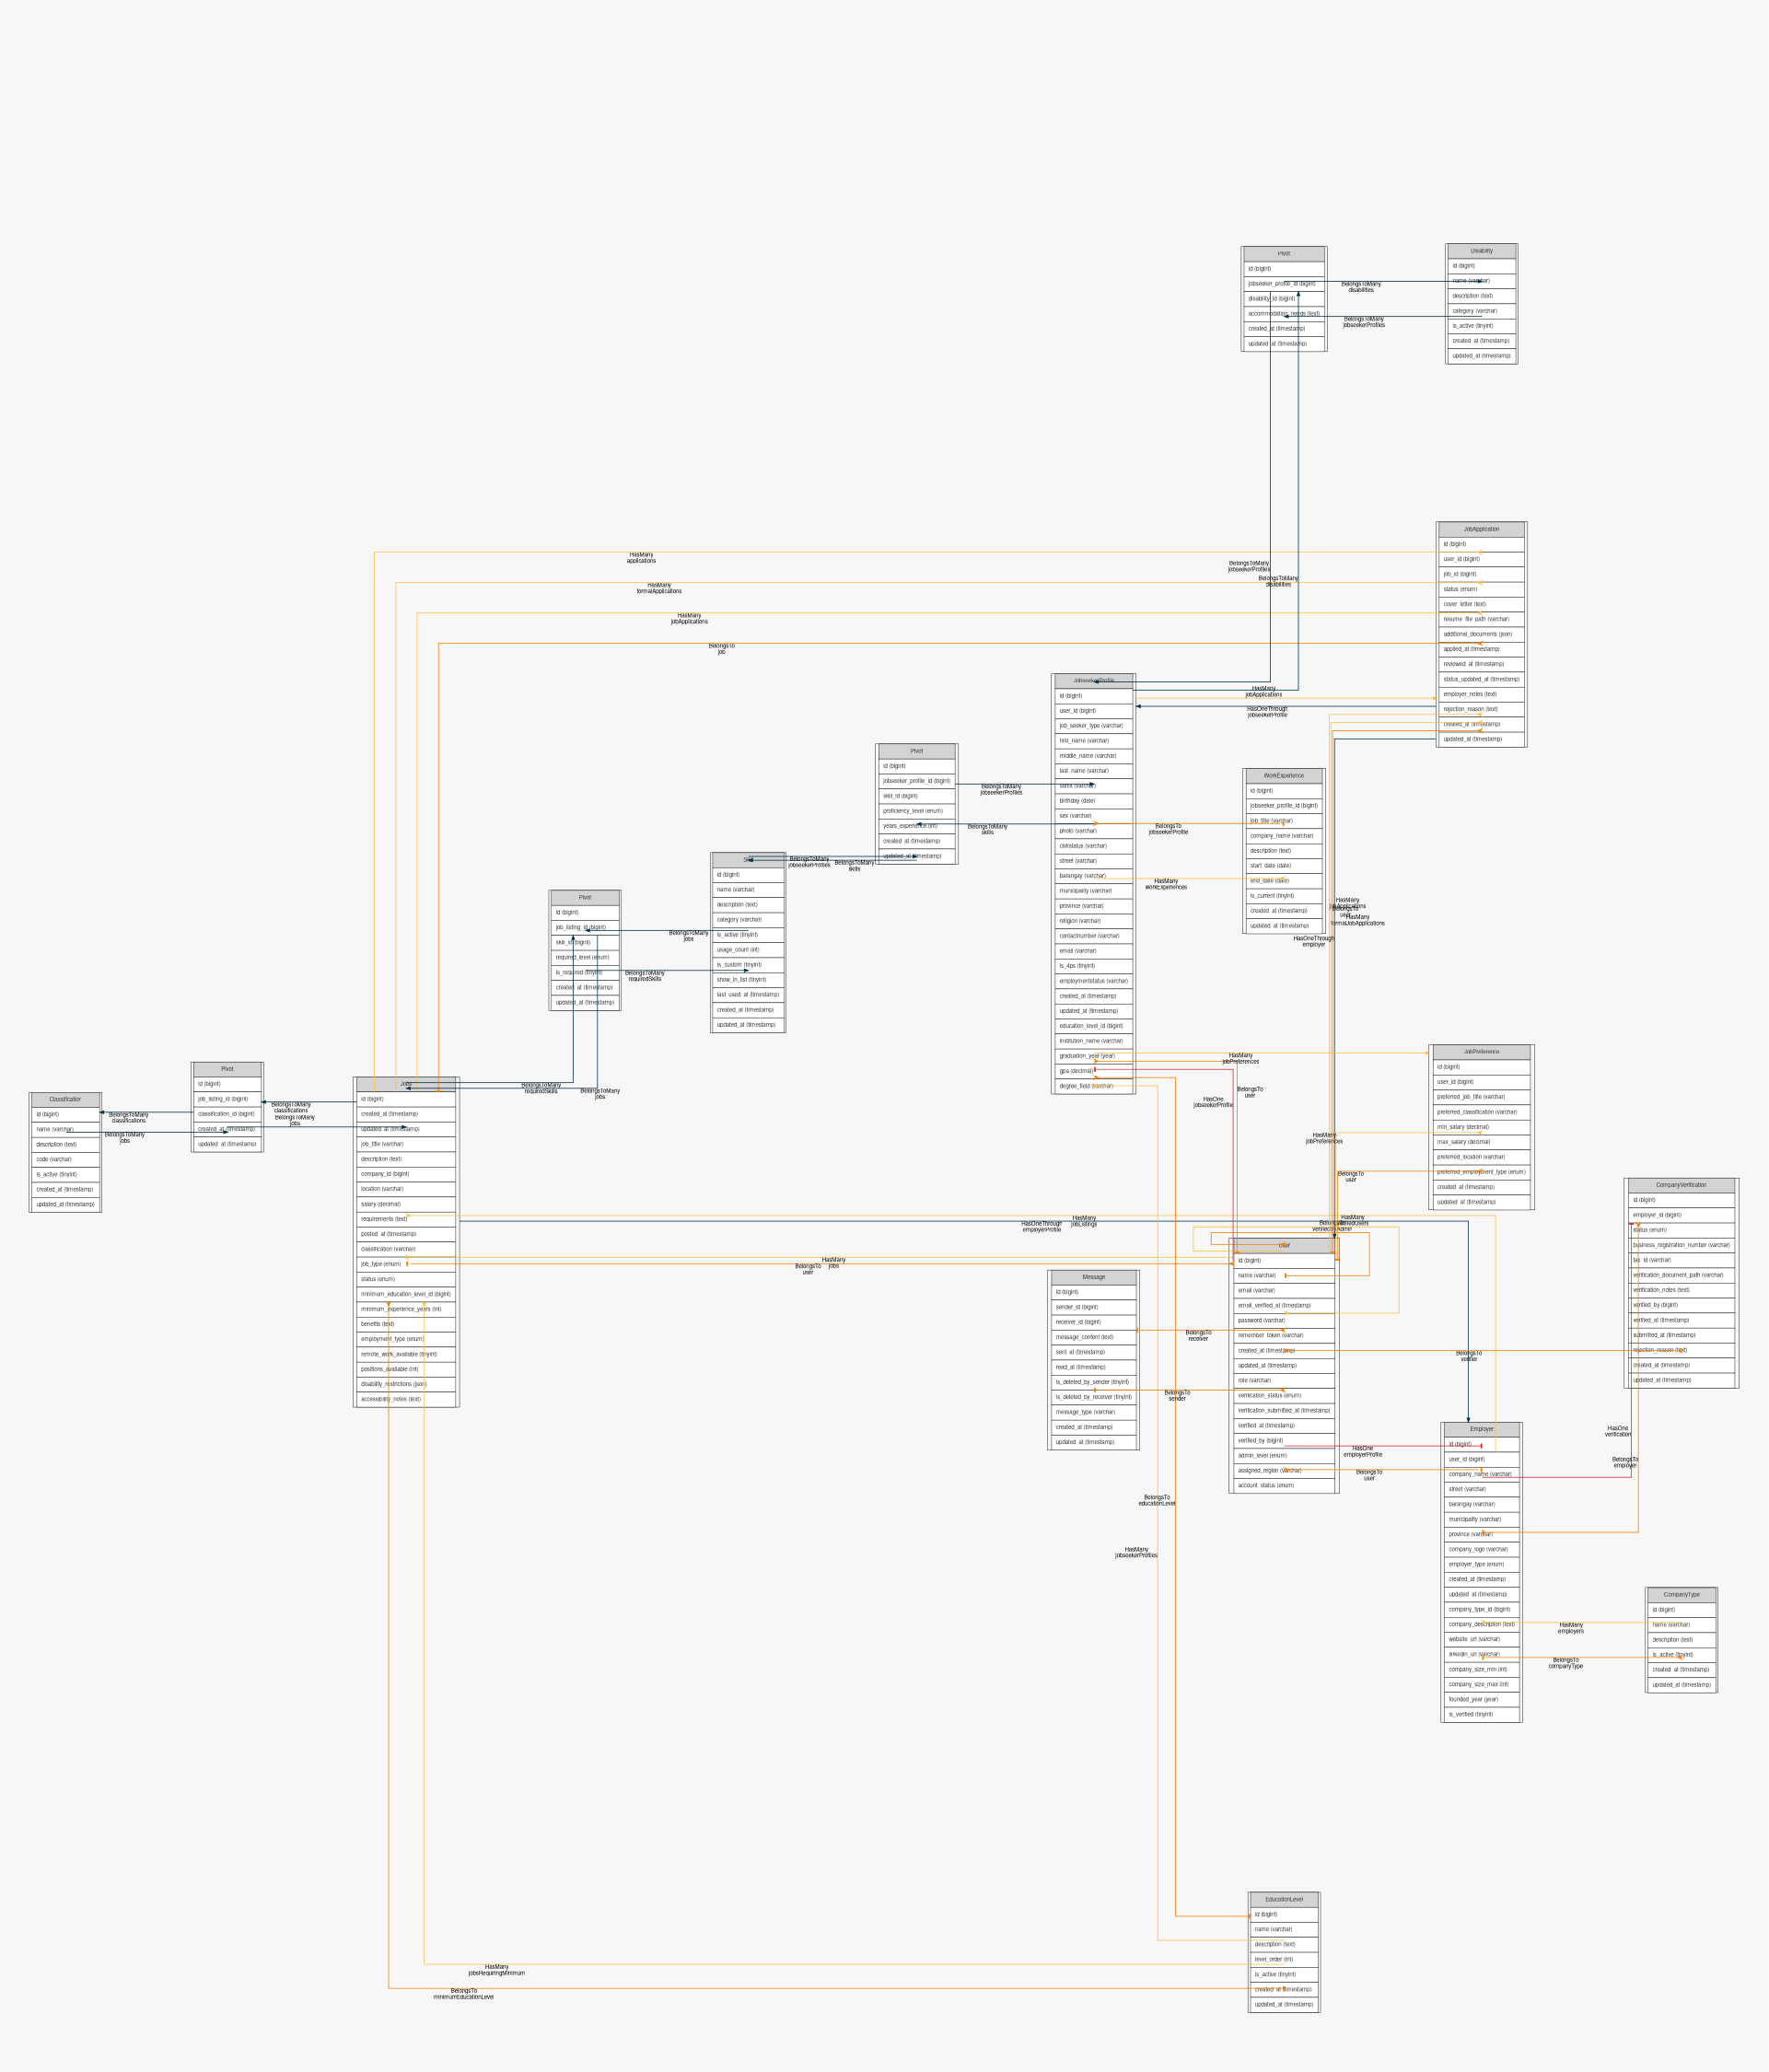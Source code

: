 digraph G {
	graph [bb="0,0,4216,4983",
		bgcolor="#F7F7F7",
		concentrate="",
		dpi=150,
		esep=1,
		fontname="Helvetica Neue",
		fontsize=12,
		labelloc=t,
		nodesep=2,
		overlap="",
		pad=1,
		rankdir=LR,
		ranksep=3,
		size="20,15!",
		splines=ortho,
		style=filled
	];
	node [label="\N"];
	appmodelsclassification	[fontname="Helvetica Neue",
		height=4.1111,
		label=<<table width="100%" height="100%" border="0" margin="0" cellborder="1" cellspacing="0" cellpadding="10">
<tr width="100%"><td width="100%" bgcolor="#d3d3d3"><font color="#333333">Classification</font></td></tr>
<tr width="100%"><td port="id" align="left" width="100%"  bgcolor="#ffffff"><font color="#333333" >id (bigint)</font></td></tr>
<tr width="100%"><td port="name" align="left" width="100%"  bgcolor="#ffffff"><font color="#333333" >name (varchar)</font></td></tr>
<tr width="100%"><td port="description" align="left" width="100%"  bgcolor="#ffffff"><font color="#333333" >description (text)</font></td></tr>
<tr width="100%"><td port="code" align="left" width="100%"  bgcolor="#ffffff"><font color="#333333" >code (varchar)</font></td></tr>
<tr width="100%"><td port="is_active" align="left" width="100%"  bgcolor="#ffffff"><font color="#333333" >is_active (tinyint)</font></td></tr>
<tr width="100%"><td port="created_at" align="left" width="100%"  bgcolor="#ffffff"><font color="#333333" >created_at (timestamp)</font></td></tr>
<tr width="100%"><td port="updated_at" align="left" width="100%"  bgcolor="#ffffff"><font color="#333333" >updated_at (timestamp)</font></td></tr>
</table>>,
		margin=0,
		pos="89.5,2188",
		shape=rectangle,
		width=2.4861];
	job_classifications	[fontname="Helvetica Neue",
		height=3.0833,
		label=<<table width="100%" height="100%" border="0" margin="0" cellborder="1" cellspacing="0" cellpadding="10">
<tr width="100%"><td width="100%" bgcolor="#d3d3d3"><font color="#333333">Pivot</font></td></tr>
<tr width="100%"><td port="id" align="left" width="100%"  bgcolor="#ffffff"><font color="#333333" >id (bigint)</font></td></tr>
<tr width="100%"><td port="job_listing_id" align="left" width="100%"  bgcolor="#ffffff"><font color="#333333" >job_listing_id (bigint)</font></td></tr>
<tr width="100%"><td port="classification_id" align="left" width="100%"  bgcolor="#ffffff"><font color="#333333" >classification_id (bigint)</font></td></tr>
<tr width="100%"><td port="created_at" align="left" width="100%"  bgcolor="#ffffff"><font color="#333333" >created_at (timestamp)</font></td></tr>
<tr width="100%"><td port="updated_at" align="left" width="100%"  bgcolor="#ffffff"><font color="#333333" >updated_at (timestamp)</font></td></tr>
</table>>,
		margin=0,
		pos="488.5,2300",
		shape=rectangle,
		width=2.4861];
	appmodelsclassification:id -> job_classifications:classification_id	[color="#003049",
		fontname="Helvetica Neue",
		label=" ",
		lp="289,2370.5",
		penwidth=1.8,
		pos="e,489.43,2238 90.573,2238 90.573,2238 479.43,2238 479.43,2238",
		xlabel="BelongsToMany
jobs",
		xlp="232,2223"];
	job_classifications:classification_id -> appmodelsclassification:id	[color="#003049",
		fontname="Helvetica Neue",
		label=" ",
		lp="289,2206.5",
		penwidth=1.8,
		pos="e,179.53,2287 399.46,2287 399.46,2287 189.53,2287 189.53,2287",
		xlabel="BelongsToMany
classifications",
		xlp="241.49,2272"];
	appmodelsjobs	[fontname="Helvetica Neue",
		height=11.306,
		label=<<table width="100%" height="100%" border="0" margin="0" cellborder="1" cellspacing="0" cellpadding="10">
<tr width="100%"><td width="100%" bgcolor="#d3d3d3"><font color="#333333">Jobs</font></td></tr>
<tr width="100%"><td port="id" align="left" width="100%"  bgcolor="#ffffff"><font color="#333333" >id (bigint)</font></td></tr>
<tr width="100%"><td port="created_at" align="left" width="100%"  bgcolor="#ffffff"><font color="#333333" >created_at (timestamp)</font></td></tr>
<tr width="100%"><td port="updated_at" align="left" width="100%"  bgcolor="#ffffff"><font color="#333333" >updated_at (timestamp)</font></td></tr>
<tr width="100%"><td port="job_title" align="left" width="100%"  bgcolor="#ffffff"><font color="#333333" >job_title (varchar)</font></td></tr>
<tr width="100%"><td port="description" align="left" width="100%"  bgcolor="#ffffff"><font color="#333333" >description (text)</font></td></tr>
<tr width="100%"><td port="company_id" align="left" width="100%"  bgcolor="#ffffff"><font color="#333333" >company_id (bigint)</font></td></tr>
<tr width="100%"><td port="location" align="left" width="100%"  bgcolor="#ffffff"><font color="#333333" >location (varchar)</font></td></tr>
<tr width="100%"><td port="salary" align="left" width="100%"  bgcolor="#ffffff"><font color="#333333" >salary (decimal)</font></td></tr>
<tr width="100%"><td port="requirements" align="left" width="100%"  bgcolor="#ffffff"><font color="#333333" >requirements (text)</font></td></tr>
<tr width="100%"><td port="posted_at" align="left" width="100%"  bgcolor="#ffffff"><font color="#333333" >posted_at (timestamp)</font></td></tr>
<tr width="100%"><td port="classification" align="left" width="100%"  bgcolor="#ffffff"><font color="#333333" >classification (varchar)</font></td></tr>
<tr width="100%"><td port="job_type" align="left" width="100%"  bgcolor="#ffffff"><font color="#333333" >job_type (enum)</font></td></tr>
<tr width="100%"><td port="status" align="left" width="100%"  bgcolor="#ffffff"><font color="#333333" >status (enum)</font></td></tr>
<tr width="100%"><td port="minimum_education_level_id" align="left" width="100%"  bgcolor="#ffffff"><font color="#333333" >minimum_education_level_id (bigint)</font></td></tr>
<tr width="100%"><td port="minimum_experience_years" align="left" width="100%"  bgcolor="#ffffff"><font color="#333333" >minimum_experience_years (int)</font></td></tr>
<tr width="100%"><td port="benefits" align="left" width="100%"  bgcolor="#ffffff"><font color="#333333" >benefits (text)</font></td></tr>
<tr width="100%"><td port="employment_type" align="left" width="100%"  bgcolor="#ffffff"><font color="#333333" >employment_type (enum)</font></td></tr>
<tr width="100%"><td port="remote_work_available" align="left" width="100%"  bgcolor="#ffffff"><font color="#333333" >remote_work_available (tinyint)</font></td></tr>
<tr width="100%"><td port="positions_available" align="left" width="100%"  bgcolor="#ffffff"><font color="#333333" >positions_available (int)</font></td></tr>
<tr width="100%"><td port="disability_restrictions" align="left" width="100%"  bgcolor="#ffffff"><font color="#333333" >disability_restrictions (json)</font></td></tr>
<tr width="100%"><td port="accessibility_notes" align="left" width="100%"  bgcolor="#ffffff"><font color="#333333" >accessibility_notes (text)</font></td></tr>
</table>>,
		margin=0,
		pos="929.5,1967",
		shape=rectangle,
		width=3.6528];
	job_classifications:job_listing_id -> appmodelsjobs:id	[color="#003049",
		fontname="Helvetica Neue",
		label=" ",
		lp="688,2408.5",
		penwidth=1.8,
		pos="e,930.42,2250.7 489.58,2250.7 489.58,2250.7 920.42,2250.7 920.42,2250.7",
		xlabel="BelongsToMany
jobs",
		xlp="652,2265.7"];
	appmodelsjobs:id -> job_classifications:job_listing_id	[color="#003049",
		fontname="Helvetica Neue",
		label=" ",
		lp="688,2244.5",
		penwidth=1.8,
		pos="e,578.56,2312.3 798.48,2312.3 798.48,2312.3 588.56,2312.3 588.56,2312.3",
		xlabel="BelongsToMany
classifications",
		xlp="640.52,2297.3"];
	appmodelsemployer	[fontname="Helvetica Neue",
		height=10.278,
		label=<<table width="100%" height="100%" border="0" margin="0" cellborder="1" cellspacing="0" cellpadding="10">
<tr width="100%"><td width="100%" bgcolor="#d3d3d3"><font color="#333333">Employer</font></td></tr>
<tr width="100%"><td port="id" align="left" width="100%"  bgcolor="#ffffff"><font color="#333333" >id (bigint)</font></td></tr>
<tr width="100%"><td port="user_id" align="left" width="100%"  bgcolor="#ffffff"><font color="#333333" >user_id (bigint)</font></td></tr>
<tr width="100%"><td port="company_name" align="left" width="100%"  bgcolor="#ffffff"><font color="#333333" >company_name (varchar)</font></td></tr>
<tr width="100%"><td port="street" align="left" width="100%"  bgcolor="#ffffff"><font color="#333333" >street (varchar)</font></td></tr>
<tr width="100%"><td port="barangay" align="left" width="100%"  bgcolor="#ffffff"><font color="#333333" >barangay (varchar)</font></td></tr>
<tr width="100%"><td port="municipality" align="left" width="100%"  bgcolor="#ffffff"><font color="#333333" >municipality (varchar)</font></td></tr>
<tr width="100%"><td port="province" align="left" width="100%"  bgcolor="#ffffff"><font color="#333333" >province (varchar)</font></td></tr>
<tr width="100%"><td port="company_logo" align="left" width="100%"  bgcolor="#ffffff"><font color="#333333" >company_logo (varchar)</font></td></tr>
<tr width="100%"><td port="employer_type" align="left" width="100%"  bgcolor="#ffffff"><font color="#333333" >employer_type (enum)</font></td></tr>
<tr width="100%"><td port="created_at" align="left" width="100%"  bgcolor="#ffffff"><font color="#333333" >created_at (timestamp)</font></td></tr>
<tr width="100%"><td port="updated_at" align="left" width="100%"  bgcolor="#ffffff"><font color="#333333" >updated_at (timestamp)</font></td></tr>
<tr width="100%"><td port="company_type_id" align="left" width="100%"  bgcolor="#ffffff"><font color="#333333" >company_type_id (bigint)</font></td></tr>
<tr width="100%"><td port="company_description" align="left" width="100%"  bgcolor="#ffffff"><font color="#333333" >company_description (text)</font></td></tr>
<tr width="100%"><td port="website_url" align="left" width="100%"  bgcolor="#ffffff"><font color="#333333" >website_url (varchar)</font></td></tr>
<tr width="100%"><td port="linkedin_url" align="left" width="100%"  bgcolor="#ffffff"><font color="#333333" >linkedin_url (varchar)</font></td></tr>
<tr width="100%"><td port="company_size_min" align="left" width="100%"  bgcolor="#ffffff"><font color="#333333" >company_size_min (int)</font></td></tr>
<tr width="100%"><td port="company_size_max" align="left" width="100%"  bgcolor="#ffffff"><font color="#333333" >company_size_max (int)</font></td></tr>
<tr width="100%"><td port="founded_year" align="left" width="100%"  bgcolor="#ffffff"><font color="#333333" >founded_year (year)</font></td></tr>
<tr width="100%"><td port="is_verified" align="left" width="100%"  bgcolor="#ffffff"><font color="#333333" >is_verified (tinyint)</font></td></tr>
</table>>,
		margin=0,
		pos="3581,966",
		shape=rectangle,
		width=2.7917];
	appmodelsjobs -> appmodelsemployer	[color="#003049",
		fontname="Helvetica Neue",
		label=" ",
		lp="2188.5,658.5",
		penwidth=1.8,
		pos="e,3480.1,785.33 956,1559.9 956,1218.2 956,785.33 956,785.33 956,785.33 3470.1,785.33 3470.1,785.33",
		xlabel="HasOneThrough
employerProfile",
		xlp="1770.8,770.33"];
	appmodelsuser	[fontname="Helvetica Neue",
		height=8.7361,
		label=<<table width="100%" height="100%" border="0" margin="0" cellborder="1" cellspacing="0" cellpadding="10">
<tr width="100%"><td width="100%" bgcolor="#d3d3d3"><font color="#333333">User</font></td></tr>
<tr width="100%"><td port="id" align="left" width="100%"  bgcolor="#ffffff"><font color="#333333" >id (bigint)</font></td></tr>
<tr width="100%"><td port="name" align="left" width="100%"  bgcolor="#ffffff"><font color="#333333" >name (varchar)</font></td></tr>
<tr width="100%"><td port="email" align="left" width="100%"  bgcolor="#ffffff"><font color="#333333" >email (varchar)</font></td></tr>
<tr width="100%"><td port="email_verified_at" align="left" width="100%"  bgcolor="#ffffff"><font color="#333333" >email_verified_at (timestamp)</font></td></tr>
<tr width="100%"><td port="password" align="left" width="100%"  bgcolor="#ffffff"><font color="#333333" >password (varchar)</font></td></tr>
<tr width="100%"><td port="remember_token" align="left" width="100%"  bgcolor="#ffffff"><font color="#333333" >remember_token (varchar)</font></td></tr>
<tr width="100%"><td port="created_at" align="left" width="100%"  bgcolor="#ffffff"><font color="#333333" >created_at (timestamp)</font></td></tr>
<tr width="100%"><td port="updated_at" align="left" width="100%"  bgcolor="#ffffff"><font color="#333333" >updated_at (timestamp)</font></td></tr>
<tr width="100%"><td port="role" align="left" width="100%"  bgcolor="#ffffff"><font color="#333333" >role (varchar)</font></td></tr>
<tr width="100%"><td port="verification_status" align="left" width="100%"  bgcolor="#ffffff"><font color="#333333" >verification_status (enum)</font></td></tr>
<tr width="100%"><td port="verification_submitted_at" align="left" width="100%"  bgcolor="#ffffff"><font color="#333333" >verification_submitted_at (timestamp)</font></td></tr>
<tr width="100%"><td port="verified_at" align="left" width="100%"  bgcolor="#ffffff"><font color="#333333" >verified_at (timestamp)</font></td></tr>
<tr width="100%"><td port="verified_by" align="left" width="100%"  bgcolor="#ffffff"><font color="#333333" >verified_by (bigint)</font></td></tr>
<tr width="100%"><td port="admin_level" align="left" width="100%"  bgcolor="#ffffff"><font color="#333333" >admin_level (enum)</font></td></tr>
<tr width="100%"><td port="assigned_region" align="left" width="100%"  bgcolor="#ffffff"><font color="#333333" >assigned_region (varchar)</font></td></tr>
<tr width="100%"><td port="account_status" align="left" width="100%"  bgcolor="#ffffff"><font color="#333333" >account_status (enum)</font></td></tr>
</table>>,
		margin=0,
		pos="3094,1688",
		shape=rectangle,
		width=3.7778];
	appmodelsjobs:company_id -> appmodelsuser:id	[arrowhead=tee,
		arrowtail=crow,
		color="#F77F00",
		dir=both,
		fontname="Helvetica Neue",
		label=" ",
		lp="1976,2122.5",
		penwidth=1.8,
		pos="s,3093.9,1686.9 e,930.6,1686.9 940.6,1686.9 940.6,1686.9 3088.9,1686.9 3088.9,1686.9",
		xlabel="BelongsTo
user",
		xlp="1980.3,1671.9"];
	appmodelseducationlevel	[fontname="Helvetica Neue",
		height=4.1111,
		label=<<table width="100%" height="100%" border="0" margin="0" cellborder="1" cellspacing="0" cellpadding="10">
<tr width="100%"><td width="100%" bgcolor="#d3d3d3"><font color="#333333">EducationLevel</font></td></tr>
<tr width="100%"><td port="id" align="left" width="100%"  bgcolor="#ffffff"><font color="#333333" >id (bigint)</font></td></tr>
<tr width="100%"><td port="name" align="left" width="100%"  bgcolor="#ffffff"><font color="#333333" >name (varchar)</font></td></tr>
<tr width="100%"><td port="description" align="left" width="100%"  bgcolor="#ffffff"><font color="#333333" >description (text)</font></td></tr>
<tr width="100%"><td port="level_order" align="left" width="100%"  bgcolor="#ffffff"><font color="#333333" >level_order (int)</font></td></tr>
<tr width="100%"><td port="is_active" align="left" width="100%"  bgcolor="#ffffff"><font color="#333333" >is_active (tinyint)</font></td></tr>
<tr width="100%"><td port="created_at" align="left" width="100%"  bgcolor="#ffffff"><font color="#333333" >created_at (timestamp)</font></td></tr>
<tr width="100%"><td port="updated_at" align="left" width="100%"  bgcolor="#ffffff"><font color="#333333" >updated_at (timestamp)</font></td></tr>
</table>>,
		margin=0,
		pos="3094,242",
		shape=rectangle,
		width=2.4861];
	appmodelsjobs:minimum_education_level_id -> appmodelseducationlevel:id	[arrowhead=tee,
		arrowtail=crow,
		color="#F77F00",
		dir=both,
		fontname="Helvetica Neue",
		label=" ",
		lp="1976,7.5",
		penwidth=1.8,
		pos="s,851,1818.9 e,3094.9,153.2 851,1808.9 851,1808.9 851,153.2 851,153.2 851,153.2 3089.9,153.2 3089.9,153.2",
		xlabel="BelongsTo
minimumEducationLevel",
		xlp="1061.1,138.2"];
	appmodelsjobapplication	[fontname="Helvetica Neue",
		height=7.7083,
		label=<<table width="100%" height="100%" border="0" margin="0" cellborder="1" cellspacing="0" cellpadding="10">
<tr width="100%"><td width="100%" bgcolor="#d3d3d3"><font color="#333333">JobApplication</font></td></tr>
<tr width="100%"><td port="id" align="left" width="100%"  bgcolor="#ffffff"><font color="#333333" >id (bigint)</font></td></tr>
<tr width="100%"><td port="user_id" align="left" width="100%"  bgcolor="#ffffff"><font color="#333333" >user_id (bigint)</font></td></tr>
<tr width="100%"><td port="job_id" align="left" width="100%"  bgcolor="#ffffff"><font color="#333333" >job_id (bigint)</font></td></tr>
<tr width="100%"><td port="status" align="left" width="100%"  bgcolor="#ffffff"><font color="#333333" >status (enum)</font></td></tr>
<tr width="100%"><td port="cover_letter" align="left" width="100%"  bgcolor="#ffffff"><font color="#333333" >cover_letter (text)</font></td></tr>
<tr width="100%"><td port="resume_file_path" align="left" width="100%"  bgcolor="#ffffff"><font color="#333333" >resume_file_path (varchar)</font></td></tr>
<tr width="100%"><td port="additional_documents" align="left" width="100%"  bgcolor="#ffffff"><font color="#333333" >additional_documents (json)</font></td></tr>
<tr width="100%"><td port="applied_at" align="left" width="100%"  bgcolor="#ffffff"><font color="#333333" >applied_at (timestamp)</font></td></tr>
<tr width="100%"><td port="reviewed_at" align="left" width="100%"  bgcolor="#ffffff"><font color="#333333" >reviewed_at (timestamp)</font></td></tr>
<tr width="100%"><td port="status_updated_at" align="left" width="100%"  bgcolor="#ffffff"><font color="#333333" >status_updated_at (timestamp)</font></td></tr>
<tr width="100%"><td port="employer_notes" align="left" width="100%"  bgcolor="#ffffff"><font color="#333333" >employer_notes (text)</font></td></tr>
<tr width="100%"><td port="rejection_reason" align="left" width="100%"  bgcolor="#ffffff"><font color="#333333" >rejection_reason (text)</font></td></tr>
<tr width="100%"><td port="created_at" align="left" width="100%"  bgcolor="#ffffff"><font color="#333333" >created_at (timestamp)</font></td></tr>
<tr width="100%"><td port="updated_at" align="left" width="100%"  bgcolor="#ffffff"><font color="#333333" >updated_at (timestamp)</font></td></tr>
</table>>,
		margin=0,
		pos="3581,3202",
		shape=rectangle,
		width=3.1389];
	appmodelsjobs:id -> appmodelsjobapplication:job_id	[arrowhead=crow,
		arrowtail=none,
		color="#FCBF49",
		dir=both,
		fontname="Helvetica Neue",
		label=" ",
		lp="2188.5,4975.5",
		penwidth=1.8,
		pos="e,3514,3330.8 1061.7,2318.9 1587.5,2318.9 3514,2318.9 3514,2318.9 3514,2318.9 3514,3320.8 3514,3320.8",
		xlabel="HasMany
applications",
		xlp="2828.3,2333.9"];
	appmodelsjobs:id -> appmodelsjobapplication:job_id	[arrowhead=crow,
		arrowtail=none,
		color="#FCBF49",
		dir=both,
		fontname="Helvetica Neue",
		label=" ",
		lp="2188.5,3675.5",
		penwidth=1.8,
		pos="e,3559,3331 1061.7,2305.8 1593.4,2305.8 3559,2305.8 3559,2305.8 3559,2305.8 3559,3321 3559,3321",
		xlabel="HasMany
formalApplications",
		xlp="2880,2290.8"];
	appmodelsjobs:id -> appmodelsjobapplication:job_id	[arrowhead=crow,
		arrowtail=none,
		color="#FCBF49",
		dir=both,
		fontname="Helvetica Neue",
		label=" ",
		lp="2188.5,4672.5",
		penwidth=1.8,
		pos="e,3604,3330.7 930.62,2292.7 951.35,2292.7 3604,2292.7 3604,2292.7 3604,2292.7 3604,3320.7 3604,3320.7",
		xlabel="HasMany
jobApplications",
		xlp="2730.8,2277.7"];
	job_skills	[fontname="Helvetica Neue",
		height=4.1111,
		label=<<table width="100%" height="100%" border="0" margin="0" cellborder="1" cellspacing="0" cellpadding="10">
<tr width="100%"><td width="100%" bgcolor="#d3d3d3"><font color="#333333">Pivot</font></td></tr>
<tr width="100%"><td port="id" align="left" width="100%"  bgcolor="#ffffff"><font color="#333333" >id (bigint)</font></td></tr>
<tr width="100%"><td port="job_listing_id" align="left" width="100%"  bgcolor="#ffffff"><font color="#333333" >job_listing_id (bigint)</font></td></tr>
<tr width="100%"><td port="skill_id" align="left" width="100%"  bgcolor="#ffffff"><font color="#333333" >skill_id (bigint)</font></td></tr>
<tr width="100%"><td port="required_level" align="left" width="100%"  bgcolor="#ffffff"><font color="#333333" >required_level (enum)</font></td></tr>
<tr width="100%"><td port="is_required" align="left" width="100%"  bgcolor="#ffffff"><font color="#333333" >is_required (tinyint)</font></td></tr>
<tr width="100%"><td port="created_at" align="left" width="100%"  bgcolor="#ffffff"><font color="#333333" >created_at (timestamp)</font></td></tr>
<tr width="100%"><td port="updated_at" align="left" width="100%"  bgcolor="#ffffff"><font color="#333333" >updated_at (timestamp)</font></td></tr>
</table>>,
		margin=0,
		pos="1370.5,2686",
		shape=rectangle,
		width=2.4861];
	appmodelsjobs:id -> job_skills:job_listing_id	[color="#003049",
		fontname="Helvetica Neue",
		label=" ",
		lp="1171,2589.5",
		penwidth=1.8,
		pos="e,1341,2722.8 930.57,2360 936.89,2360 1341,2360 1341,2360 1341,2360 1341,2712.8 1341,2712.8",
		xlabel="BelongsToMany
requiredSkills",
		xlp="1259.2,2345"];
	appmodelscompanytype	[fontname="Helvetica Neue",
		height=3.5972,
		label=<<table width="100%" height="100%" border="0" margin="0" cellborder="1" cellspacing="0" cellpadding="10">
<tr width="100%"><td width="100%" bgcolor="#d3d3d3"><font color="#333333">CompanyType</font></td></tr>
<tr width="100%"><td port="id" align="left" width="100%"  bgcolor="#ffffff"><font color="#333333" >id (bigint)</font></td></tr>
<tr width="100%"><td port="name" align="left" width="100%"  bgcolor="#ffffff"><font color="#333333" >name (varchar)</font></td></tr>
<tr width="100%"><td port="description" align="left" width="100%"  bgcolor="#ffffff"><font color="#333333" >description (text)</font></td></tr>
<tr width="100%"><td port="is_active" align="left" width="100%"  bgcolor="#ffffff"><font color="#333333" >is_active (tinyint)</font></td></tr>
<tr width="100%"><td port="created_at" align="left" width="100%"  bgcolor="#ffffff"><font color="#333333" >created_at (timestamp)</font></td></tr>
<tr width="100%"><td port="updated_at" align="left" width="100%"  bgcolor="#ffffff"><font color="#333333" >updated_at (timestamp)</font></td></tr>
</table>>,
		margin=0,
		pos="4074,799",
		shape=rectangle,
		width=2.4861];
	appmodelscompanytype:id -> appmodelsemployer:company_type_id	[arrowhead=crow,
		arrowtail=none,
		color="#FCBF49",
		dir=both,
		fontname="Helvetica Neue",
		label=" ",
		lp="3822,962.5",
		penwidth=1.8,
		pos="e,3582.1,755.83 4074.9,755.83 4074.9,755.83 3592.1,755.83 3592.1,755.83",
		xlabel="HasMany
employers",
		xlp="3798.5,740.83"];
	appmodelsemployer:user_id -> appmodelsjobs:company_id	[arrowhead=crow,
		arrowtail=none,
		color="#FCBF49",
		dir=both,
		fontname="Helvetica Neue",
		label=" ",
		lp="2188.5,961.5",
		penwidth=1.8,
		pos="e,1009,2114.8 3581.9,974.67 3561.9,974.67 1009,974.67 1009,974.67 1009,974.67 1009,2104.8 1009,2104.8",
		xlabel="HasMany
jobListings",
		xlp="1694.4,959.67"];
	appmodelsemployer:company_type_id -> appmodelscompanytype:id	[arrowhead=tee,
		arrowtail=crow,
		color="#F77F00",
		dir=both,
		fontname="Helvetica Neue",
		label=" ",
		lp="3822,798.5",
		penwidth=1.8,
		pos="s,4074.9,842.17 e,3582.1,842.17 3592.1,842.17 3592.1,842.17 4069.9,842.17 4069.9,842.17",
		xlabel="BelongsTo
companyType",
		xlp="3785,827.17"];
	appmodelscompanyverification	[fontname="Helvetica Neue",
		height=7.1944,
		label=<<table width="100%" height="100%" border="0" margin="0" cellborder="1" cellspacing="0" cellpadding="10">
<tr width="100%"><td width="100%" bgcolor="#d3d3d3"><font color="#333333">CompanyVerification</font></td></tr>
<tr width="100%"><td port="id" align="left" width="100%"  bgcolor="#ffffff"><font color="#333333" >id (bigint)</font></td></tr>
<tr width="100%"><td port="employer_id" align="left" width="100%"  bgcolor="#ffffff"><font color="#333333" >employer_id (bigint)</font></td></tr>
<tr width="100%"><td port="status" align="left" width="100%"  bgcolor="#ffffff"><font color="#333333" >status (enum)</font></td></tr>
<tr width="100%"><td port="business_registration_number" align="left" width="100%"  bgcolor="#ffffff"><font color="#333333" >business_registration_number (varchar)</font></td></tr>
<tr width="100%"><td port="tax_id" align="left" width="100%"  bgcolor="#ffffff"><font color="#333333" >tax_id (varchar)</font></td></tr>
<tr width="100%"><td port="verification_document_path" align="left" width="100%"  bgcolor="#ffffff"><font color="#333333" >verification_document_path (varchar)</font></td></tr>
<tr width="100%"><td port="verification_notes" align="left" width="100%"  bgcolor="#ffffff"><font color="#333333" >verification_notes (text)</font></td></tr>
<tr width="100%"><td port="verified_by" align="left" width="100%"  bgcolor="#ffffff"><font color="#333333" >verified_by (bigint)</font></td></tr>
<tr width="100%"><td port="verified_at" align="left" width="100%"  bgcolor="#ffffff"><font color="#333333" >verified_at (timestamp)</font></td></tr>
<tr width="100%"><td port="submitted_at" align="left" width="100%"  bgcolor="#ffffff"><font color="#333333" >submitted_at (timestamp)</font></td></tr>
<tr width="100%"><td port="rejection_reason" align="left" width="100%"  bgcolor="#ffffff"><font color="#333333" >rejection_reason (text)</font></td></tr>
<tr width="100%"><td port="created_at" align="left" width="100%"  bgcolor="#ffffff"><font color="#333333" >created_at (timestamp)</font></td></tr>
<tr width="100%"><td port="updated_at" align="left" width="100%"  bgcolor="#ffffff"><font color="#333333" >updated_at (timestamp)</font></td></tr>
</table>>,
		margin=0,
		pos="4074,1679",
		shape=rectangle,
		width=3.9444];
	appmodelsemployer:id -> appmodelscompanyverification:employer_id	[arrowhead=tee,
		arrowtail=none,
		color="#D62828",
		dir=both,
		fontname="Helvetica Neue",
		label=" ",
		lp="3822,1853.5",
		penwidth=1.8,
		pos="e,3950,1826.7 3582.1,1200.2 3587.7,1200.2 3950,1200.2 3950,1200.2 3950,1200.2 3950,1821.7 3950,1821.7",
		xlabel="HasOne
verification",
		xlp="3913,1312"];
	appmodelsemployer:user_id -> appmodelsuser:id	[arrowhead=tee,
		arrowtail=crow,
		color="#F77F00",
		dir=both,
		fontname="Helvetica Neue",
		label=" ",
		lp="3340,1536.5",
		penwidth=1.8,
		pos="s,3581.9,1221.3 e,3199,1928 3571.9,1221.3 3571.9,1221.3 3199,1221.3 3199,1221.3 3199,1221.3 3199,1923 3199,1923",
		xlabel="BelongsTo
user",
		xlp="3233.5,1370.7"];
	appmodelscompanyverification:employer_id -> appmodelsemployer:id	[arrowhead=tee,
		arrowtail=crow,
		color="#F77F00",
		dir=both,
		fontname="Helvetica Neue",
		label=" ",
		lp="3822,1413.5",
		penwidth=1.8,
		pos="s,3967,1826.7 e,3582.1,1064.3 3967,1816.7 3967,1816.7 3967,1064.3 3967,1064.3 3967,1064.3 3587.1,1064.3 3587.1,1064.3",
		xlabel="BelongsTo
employer",
		xlp="3932.5,1235.5"];
	appmodelscompanyverification:verified_by -> appmodelsuser:id	[arrowhead=tee,
		arrowtail=crow,
		color="#F77F00",
		dir=both,
		fontname="Helvetica Neue",
		label=" ",
		lp="3581,1631.5",
		penwidth=1.8,
		pos="s,3094.1,1639.8 e,3931.8,1639.8 3921.8,1639.8 3921.8,1639.8 3099.1,1639.8 3099.1,1639.8",
		xlabel="BelongsTo
verifier",
		xlp="3475.9,1624.8"];
	appmodelsuser:id -> appmodelsjobs:company_id	[arrowhead=crow,
		arrowtail=none,
		color="#FCBF49",
		dir=both,
		fontname="Helvetica Neue",
		label=" ",
		lp="1976,1832.5",
		penwidth=1.8,
		pos="e,930.6,1765.8 3093.9,1765.8 3093.9,1765.8 940.6,1765.8 940.6,1765.8",
		xlabel="HasMany
jobs",
		xlp="1986.2,1750.8"];
	appmodelsuser:id -> appmodelsemployer:user_id	[arrowhead=tee,
		arrowtail=none,
		color="#D62828",
		dir=both,
		fontname="Helvetica Neue",
		label=" ",
		lp="3340,1368.5",
		penwidth=1.8,
		pos="e,3581.9,1278.7 3215,1927.7 3215,1818.1 3215,1278.7 3215,1278.7 3215,1278.7 3576.9,1278.7 3576.9,1278.7",
		xlabel="HasOne
employerProfile",
		xlp="3268,1407.2"];
	appmodelsuser:verified_by -> appmodelsuser:id	[arrowhead=tee,
		arrowtail=crow,
		color="#F77F00",
		dir=both,
		fontname="Helvetica Neue",
		label=" ",
		lp="3108.8,1353.5",
		penwidth=1.8,
		pos="s,3093.9,1420.4 e,3094.2,1389 3083.9,1420.4 3083.9,1420.4 2914,1420.4 2914,1420.4 2914,1420.4 2914,1361 2914,1361 2914,1361 3304,\
1361 3304,1361 3304,1361 3304,1389 3304,1389 3304,1389 3099.2,1389 3099.2,1389",
		xlabel="BelongsTo
verifiedByAdmin",
		xlp="3056.3,1346"];
	appmodelsuser:id -> appmodelsuser:verified_by	[arrowhead=crow,
		arrowtail=none,
		color="#FCBF49",
		dir=both,
		fontname="Helvetica Neue",
		label=" ",
		lp="3114.7,1341",
		penwidth=1.8,
		pos="e,3094.1,1404.5 3093.8,1467.3 3087.1,1467.3 2870,1467.3 2870,1467.3 2870,1467.3 2870,1348.5 2870,1348.5 2870,1348.5 3377,1348.5 \
3377,1348.5 3377,1348.5 3377,1404.5 3377,1404.5 3377,1404.5 3104.1,1404.5 3104.1,1404.5",
		xlabel="HasMany
verifiedUsers",
		xlp="3160.7,1333.5"];
	appmodelsjobseekerprofile	[fontname="Helvetica Neue",
		height=14.389,
		label=<<table width="100%" height="100%" border="0" margin="0" cellborder="1" cellspacing="0" cellpadding="10">
<tr width="100%"><td width="100%" bgcolor="#d3d3d3"><font color="#333333">JobseekerProfile</font></td></tr>
<tr width="100%"><td port="id" align="left" width="100%"  bgcolor="#ffffff"><font color="#333333" >id (bigint)</font></td></tr>
<tr width="100%"><td port="user_id" align="left" width="100%"  bgcolor="#ffffff"><font color="#333333" >user_id (bigint)</font></td></tr>
<tr width="100%"><td port="job_seeker_type" align="left" width="100%"  bgcolor="#ffffff"><font color="#333333" >job_seeker_type (varchar)</font></td></tr>
<tr width="100%"><td port="first_name" align="left" width="100%"  bgcolor="#ffffff"><font color="#333333" >first_name (varchar)</font></td></tr>
<tr width="100%"><td port="middle_name" align="left" width="100%"  bgcolor="#ffffff"><font color="#333333" >middle_name (varchar)</font></td></tr>
<tr width="100%"><td port="last_name" align="left" width="100%"  bgcolor="#ffffff"><font color="#333333" >last_name (varchar)</font></td></tr>
<tr width="100%"><td port="suffix" align="left" width="100%"  bgcolor="#ffffff"><font color="#333333" >suffix (varchar)</font></td></tr>
<tr width="100%"><td port="birthday" align="left" width="100%"  bgcolor="#ffffff"><font color="#333333" >birthday (date)</font></td></tr>
<tr width="100%"><td port="sex" align="left" width="100%"  bgcolor="#ffffff"><font color="#333333" >sex (varchar)</font></td></tr>
<tr width="100%"><td port="photo" align="left" width="100%"  bgcolor="#ffffff"><font color="#333333" >photo (varchar)</font></td></tr>
<tr width="100%"><td port="civilstatus" align="left" width="100%"  bgcolor="#ffffff"><font color="#333333" >civilstatus (varchar)</font></td></tr>
<tr width="100%"><td port="street" align="left" width="100%"  bgcolor="#ffffff"><font color="#333333" >street (varchar)</font></td></tr>
<tr width="100%"><td port="barangay" align="left" width="100%"  bgcolor="#ffffff"><font color="#333333" >barangay (varchar)</font></td></tr>
<tr width="100%"><td port="municipality" align="left" width="100%"  bgcolor="#ffffff"><font color="#333333" >municipality (varchar)</font></td></tr>
<tr width="100%"><td port="province" align="left" width="100%"  bgcolor="#ffffff"><font color="#333333" >province (varchar)</font></td></tr>
<tr width="100%"><td port="religion" align="left" width="100%"  bgcolor="#ffffff"><font color="#333333" >religion (varchar)</font></td></tr>
<tr width="100%"><td port="contactnumber" align="left" width="100%"  bgcolor="#ffffff"><font color="#333333" >contactnumber (varchar)</font></td></tr>
<tr width="100%"><td port="email" align="left" width="100%"  bgcolor="#ffffff"><font color="#333333" >email (varchar)</font></td></tr>
<tr width="100%"><td port="is_4ps" align="left" width="100%"  bgcolor="#ffffff"><font color="#333333" >is_4ps (tinyint)</font></td></tr>
<tr width="100%"><td port="employmentstatus" align="left" width="100%"  bgcolor="#ffffff"><font color="#333333" >employmentstatus (varchar)</font></td></tr>
<tr width="100%"><td port="created_at" align="left" width="100%"  bgcolor="#ffffff"><font color="#333333" >created_at (timestamp)</font></td></tr>
<tr width="100%"><td port="updated_at" align="left" width="100%"  bgcolor="#ffffff"><font color="#333333" >updated_at (timestamp)</font></td></tr>
<tr width="100%"><td port="education_level_id" align="left" width="100%"  bgcolor="#ffffff"><font color="#333333" >education_level_id (bigint)</font></td></tr>
<tr width="100%"><td port="institution_name" align="left" width="100%"  bgcolor="#ffffff"><font color="#333333" >institution_name (varchar)</font></td></tr>
<tr width="100%"><td port="graduation_year" align="left" width="100%"  bgcolor="#ffffff"><font color="#333333" >graduation_year (year)</font></td></tr>
<tr width="100%"><td port="gpa" align="left" width="100%"  bgcolor="#ffffff"><font color="#333333" >gpa (decimal)</font></td></tr>
<tr width="100%"><td port="degree_field" align="left" width="100%"  bgcolor="#ffffff"><font color="#333333" >degree_field (varchar)</font></td></tr>
</table>>,
		margin=0,
		pos="2624.5,2850",
		shape=rectangle,
		width=2.9028];
	appmodelsuser:id -> appmodelsjobseekerprofile:user_id	[arrowhead=tee,
		arrowtail=none,
		color="#D62828",
		dir=both,
		fontname="Helvetica Neue",
		label=" ",
		lp="2848,2205.5",
		penwidth=1.8,
		pos="e,2573,3256.8 3093.9,1844.7 3085.9,1844.7 2573,1844.7 2573,1844.7 2573,1844.7 2573,3251.8 2573,3251.8",
		xlabel="HasOne
jobseekerProfile",
		xlp="2519,2272.8"];
	appmodelsuser:id -> appmodelsjobapplication:user_id	[arrowhead=crow,
		arrowtail=none,
		color="#FCBF49",
		dir=both,
		fontname="Helvetica Neue",
		label=" ",
		lp="3340,2496.5",
		penwidth=1.8,
		pos="e,3580.9,2999.9 3206,1965.3 3206,2105.1 3206,2999.9 3206,2999.9 3206,2999.9 3570.9,2999.9 3570.9,2999.9",
		xlabel="HasMany
jobApplications",
		xlp="3155.5,2650.1"];
	appmodelsuser:id -> appmodelsjobapplication:user_id	[arrowhead=crow,
		arrowtail=none,
		color="#FCBF49",
		dir=both,
		fontname="Helvetica Neue",
		label=" ",
		lp="3340,3885.5",
		penwidth=1.8,
		pos="e,3580.9,2981.1 3212,1965.4 3212,2104.1 3212,2981.1 3212,2981.1 3212,2981.1 3570.9,2981.1 3570.9,2981.1",
		xlabel="HasMany
formalJobApplications",
		xlp="3284,2637.7"];
	appmodelsjobpreference	[fontname="Helvetica Neue",
		height=5.6528,
		label=<<table width="100%" height="100%" border="0" margin="0" cellborder="1" cellspacing="0" cellpadding="10">
<tr width="100%"><td width="100%" bgcolor="#d3d3d3"><font color="#333333">JobPreference</font></td></tr>
<tr width="100%"><td port="id" align="left" width="100%"  bgcolor="#ffffff"><font color="#333333" >id (bigint)</font></td></tr>
<tr width="100%"><td port="user_id" align="left" width="100%"  bgcolor="#ffffff"><font color="#333333" >user_id (bigint)</font></td></tr>
<tr width="100%"><td port="preferred_job_title" align="left" width="100%"  bgcolor="#ffffff"><font color="#333333" >preferred_job_title (varchar)</font></td></tr>
<tr width="100%"><td port="preferred_classification" align="left" width="100%"  bgcolor="#ffffff"><font color="#333333" >preferred_classification (varchar)</font></td></tr>
<tr width="100%"><td port="min_salary" align="left" width="100%"  bgcolor="#ffffff"><font color="#333333" >min_salary (decimal)</font></td></tr>
<tr width="100%"><td port="max_salary" align="left" width="100%"  bgcolor="#ffffff"><font color="#333333" >max_salary (decimal)</font></td></tr>
<tr width="100%"><td port="preferred_location" align="left" width="100%"  bgcolor="#ffffff"><font color="#333333" >preferred_location (varchar)</font></td></tr>
<tr width="100%"><td port="preferred_employment_type" align="left" width="100%"  bgcolor="#ffffff"><font color="#333333" >preferred_employment_type (enum)</font></td></tr>
<tr width="100%"><td port="created_at" align="left" width="100%"  bgcolor="#ffffff"><font color="#333333" >created_at (timestamp)</font></td></tr>
<tr width="100%"><td port="updated_at" align="left" width="100%"  bgcolor="#ffffff"><font color="#333333" >updated_at (timestamp)</font></td></tr>
</table>>,
		margin=0,
		pos="3581,2063",
		shape=rectangle,
		width=3.6389];
	appmodelsuser:id -> appmodelsjobpreference:user_id	[arrowhead=crow,
		arrowtail=none,
		color="#FCBF49",
		dir=both,
		fontname="Helvetica Neue",
		label=" ",
		lp="3340,2181.5",
		penwidth=1.8,
		pos="e,3580.9,1907.2 3094.1,1907.2 3094.1,1907.2 3570.9,1907.2 3570.9,1907.2",
		xlabel="HasMany
jobPreferences",
		xlp="3282.5,1892.2"];
	appmodelsdisability	[fontname="Helvetica Neue",
		height=4.1111,
		label=<<table width="100%" height="100%" border="0" margin="0" cellborder="1" cellspacing="0" cellpadding="10">
<tr width="100%"><td width="100%" bgcolor="#d3d3d3"><font color="#333333">Disability</font></td></tr>
<tr width="100%"><td port="id" align="left" width="100%"  bgcolor="#ffffff"><font color="#333333" >id (bigint)</font></td></tr>
<tr width="100%"><td port="name" align="left" width="100%"  bgcolor="#ffffff"><font color="#333333" >name (varchar)</font></td></tr>
<tr width="100%"><td port="description" align="left" width="100%"  bgcolor="#ffffff"><font color="#333333" >description (text)</font></td></tr>
<tr width="100%"><td port="category" align="left" width="100%"  bgcolor="#ffffff"><font color="#333333" >category (varchar)</font></td></tr>
<tr width="100%"><td port="is_active" align="left" width="100%"  bgcolor="#ffffff"><font color="#333333" >is_active (tinyint)</font></td></tr>
<tr width="100%"><td port="created_at" align="left" width="100%"  bgcolor="#ffffff"><font color="#333333" >created_at (timestamp)</font></td></tr>
<tr width="100%"><td port="updated_at" align="left" width="100%"  bgcolor="#ffffff"><font color="#333333" >updated_at (timestamp)</font></td></tr>
</table>>,
		margin=0,
		pos="3581,4244",
		shape=rectangle,
		width=2.4861];
	jobseeker_disabilities	[fontname="Helvetica Neue",
		height=3.5972,
		label=<<table width="100%" height="100%" border="0" margin="0" cellborder="1" cellspacing="0" cellpadding="10">
<tr width="100%"><td width="100%" bgcolor="#d3d3d3"><font color="#333333">Pivot</font></td></tr>
<tr width="100%"><td port="id" align="left" width="100%"  bgcolor="#ffffff"><font color="#333333" >id (bigint)</font></td></tr>
<tr width="100%"><td port="jobseeker_profile_id" align="left" width="100%"  bgcolor="#ffffff"><font color="#333333" >jobseeker_profile_id (bigint)</font></td></tr>
<tr width="100%"><td port="disability_id" align="left" width="100%"  bgcolor="#ffffff"><font color="#333333" >disability_id (bigint)</font></td></tr>
<tr width="100%"><td port="accommodation_needs" align="left" width="100%"  bgcolor="#ffffff"><font color="#333333" >accommodation_needs (text)</font></td></tr>
<tr width="100%"><td port="created_at" align="left" width="100%"  bgcolor="#ffffff"><font color="#333333" >created_at (timestamp)</font></td></tr>
<tr width="100%"><td port="updated_at" align="left" width="100%"  bgcolor="#ffffff"><font color="#333333" >updated_at (timestamp)</font></td></tr>
</table>>,
		margin=0,
		pos="3094,4318",
		shape=rectangle,
		width=2.9444];
	appmodelsdisability:id -> jobseeker_disabilities:disability_id	[color="#003049",
		fontname="Helvetica Neue",
		label=" ",
		lp="3340,4262.5",
		penwidth=1.8,
		pos="e,3094.1,4256.3 3581.9,4256.3 3581.9,4256.3 3104.1,4256.3 3104.1,4256.3",
		xlabel="BelongsToMany
jobseekerProfiles",
		xlp="3400.5,4241.3"];
	jobseeker_disabilities:disability_id -> appmodelsdisability:id	[color="#003049",
		fontname="Helvetica Neue",
		label=" ",
		lp="3340,4426.5",
		penwidth=1.8,
		pos="e,3492,4324.2 3200.2,4324.2 3200.2,4324.2 3482,4324.2 3482,4324.2",
		xlabel="BelongsToMany
disabilities",
		xlp="3288.1,4309.2"];
	jobseeker_disabilities:jobseeker_profile_id -> appmodelsjobseekerprofile:id	[color="#003049",
		fontname="Helvetica Neue",
		label=" ",
		lp="2848,4200.5",
		penwidth=1.8,
		pos="e,2590,3331.2 2987.7,4361.2 2839.9,4361.2 2590,4361.2 2590,4361.2 2590,4361.2 2590,3341.2 2590,3341.2",
		xlabel="BelongsToMany
jobseekerProfiles",
		xlp="2532.5,4035"];
	appmodelsjobseekerprofile:user_id -> appmodelsuser:id	[arrowhead=tee,
		arrowtail=crow,
		color="#F77F00",
		dir=both,
		fontname="Helvetica Neue",
		label=" ",
		lp="2848,2520.5",
		penwidth=1.8,
		pos="s,2625,3256.9 e,3093.9,1923.6 2625,3246.9 2625,3246.9 2625,1923.6 2625,1923.6 2625,1923.6 3088.9,1923.6 3088.9,1923.6",
		xlabel="BelongsTo
user",
		xlp="2590.5,2338.3"];
	appmodelsjobseekerprofile:id -> jobseeker_disabilities:jobseeker_profile_id	[color="#003049",
		fontname="Helvetica Neue",
		label=" ",
		lp="2848,4364.5",
		penwidth=1.8,
		pos="e,3093.9,4274.8 2660,3331.4 2660,3464.3 2660,4274.8 2660,4274.8 2660,4274.8 3083.9,4274.8 3083.9,4274.8",
		xlabel="BelongsToMany
disabilities",
		xlp="2607,4000.1"];
	appmodelsjobseekerprofile:education_level_id -> appmodelseducationlevel:id	[arrowhead=tee,
		arrowtail=crow,
		color="#F77F00",
		dir=both,
		fontname="Helvetica Neue",
		label=" ",
		lp="2848,1044.5",
		penwidth=1.8,
		pos="s,2625.6,2529.5 e,3094.9,271.6 2635.6,2529.5 2635.6,2529.5 2782,2529.5 2782,2529.5 2782,2529.5 2782,271.6 2782,271.6 2782,271.6 \
3089.9,271.6 3089.9,271.6",
		xlabel="BelongsTo
educationLevel",
		xlp="2832,1304.8"];
	appmodelsjobseekerprofile:id -> appmodelsjobapplication:jobseeker_profile_id	[arrowhead=crow,
		arrowtail=none,
		color="#FCBF49",
		dir=both,
		fontname="Helvetica Neue",
		label=" ",
		lp="3094,2904.5",
		penwidth=1.8,
		pos="e,3468,3018.8 2625.5,3018.8 2625.5,3018.8 3458,3018.8 3458,3018.8",
		xlabel="HasMany
jobApplications",
		xlp="2991.3,3003.8"];
	appmodelsjobseekerprofile:id -> appmodelsjobpreference:jobseeker_profile_id	[arrowhead=crow,
		arrowtail=none,
		color="#FCBF49",
		dir=both,
		fontname="Helvetica Neue",
		label=" ",
		lp="3094,2601.5",
		penwidth=1.8,
		pos="e,3449.6,2134.5 2677,3293.5 2677,3140.3 2677,2134.5 2677,2134.5 2677,2134.5 3439.6,2134.5 3439.6,2134.5",
		xlabel="HasMany
jobPreferences",
		xlp="2727,2317.7"];
	jobseeker_skills	[fontname="Helvetica Neue",
		height=4.1111,
		label=<<table width="100%" height="100%" border="0" margin="0" cellborder="1" cellspacing="0" cellpadding="10">
<tr width="100%"><td width="100%" bgcolor="#d3d3d3"><font color="#333333">Pivot</font></td></tr>
<tr width="100%"><td port="id" align="left" width="100%"  bgcolor="#ffffff"><font color="#333333" >id (bigint)</font></td></tr>
<tr width="100%"><td port="jobseeker_profile_id" align="left" width="100%"  bgcolor="#ffffff"><font color="#333333" >jobseeker_profile_id (bigint)</font></td></tr>
<tr width="100%"><td port="skill_id" align="left" width="100%"  bgcolor="#ffffff"><font color="#333333" >skill_id (bigint)</font></td></tr>
<tr width="100%"><td port="proficiency_level" align="left" width="100%"  bgcolor="#ffffff"><font color="#333333" >proficiency_level (enum)</font></td></tr>
<tr width="100%"><td port="years_experience" align="left" width="100%"  bgcolor="#ffffff"><font color="#333333" >years_experience (int)</font></td></tr>
<tr width="100%"><td port="created_at" align="left" width="100%"  bgcolor="#ffffff"><font color="#333333" >created_at (timestamp)</font></td></tr>
<tr width="100%"><td port="updated_at" align="left" width="100%"  bgcolor="#ffffff"><font color="#333333" >updated_at (timestamp)</font></td></tr>
</table>>,
		margin=0,
		pos="2188.5,3048",
		shape=rectangle,
		width=2.8472];
	appmodelsjobseekerprofile:id -> jobseeker_skills:jobseeker_profile_id	[color="#003049",
		fontname="Helvetica Neue",
		label=" ",
		lp="2401,3315.5",
		penwidth=1.8,
		pos="e,2189.6,2998.7 2625.4,2998.7 2625.4,2998.7 2199.6,2998.7 2199.6,2998.7",
		xlabel="BelongsToMany
skills",
		xlp="2359.5,2983.7"];
	appmodelsworkexperience	[fontname="Helvetica Neue",
		height=5.6528,
		label=<<table width="100%" height="100%" border="0" margin="0" cellborder="1" cellspacing="0" cellpadding="10">
<tr width="100%"><td width="100%" bgcolor="#d3d3d3"><font color="#333333">WorkExperience</font></td></tr>
<tr width="100%"><td port="id" align="left" width="100%"  bgcolor="#ffffff"><font color="#333333" >id (bigint)</font></td></tr>
<tr width="100%"><td port="jobseeker_profile_id" align="left" width="100%"  bgcolor="#ffffff"><font color="#333333" >jobseeker_profile_id (bigint)</font></td></tr>
<tr width="100%"><td port="job_title" align="left" width="100%"  bgcolor="#ffffff"><font color="#333333" >job_title (varchar)</font></td></tr>
<tr width="100%"><td port="company_name" align="left" width="100%"  bgcolor="#ffffff"><font color="#333333" >company_name (varchar)</font></td></tr>
<tr width="100%"><td port="description" align="left" width="100%"  bgcolor="#ffffff"><font color="#333333" >description (text)</font></td></tr>
<tr width="100%"><td port="start_date" align="left" width="100%"  bgcolor="#ffffff"><font color="#333333" >start_date (date)</font></td></tr>
<tr width="100%"><td port="end_date" align="left" width="100%"  bgcolor="#ffffff"><font color="#333333" >end_date (date)</font></td></tr>
<tr width="100%"><td port="is_current" align="left" width="100%"  bgcolor="#ffffff"><font color="#333333" >is_current (tinyint)</font></td></tr>
<tr width="100%"><td port="created_at" align="left" width="100%"  bgcolor="#ffffff"><font color="#333333" >created_at (timestamp)</font></td></tr>
<tr width="100%"><td port="updated_at" align="left" width="100%"  bgcolor="#ffffff"><font color="#333333" >updated_at (timestamp)</font></td></tr>
</table>>,
		margin=0,
		pos="3094,3260",
		shape=rectangle,
		width=2.8472];
	appmodelsjobseekerprofile:id -> appmodelsworkexperience:jobseeker_profile_id	[arrowhead=crow,
		arrowtail=none,
		color="#FCBF49",
		dir=both,
		fontname="Helvetica Neue",
		label=" ",
		lp="2848,3267.5",
		penwidth=1.8,
		pos="e,3094.9,3160.3 2625.6,3160.3 2625.6,3160.3 3084.9,3160.3 3084.9,3160.3",
		xlabel="HasMany
workExperiences",
		xlp="2798.3,3145.3"];
	appmodelseducationlevel:id -> appmodelsjobs:minimum_education_level_id	[arrowhead=crow,
		arrowtail=none,
		color="#FCBF49",
		dir=both,
		fontname="Helvetica Neue",
		label=" ",
		lp="1976,297.5",
		penwidth=1.8,
		pos="e,904,1818.8 3094.9,212.4 3077.9,212.4 904,212.4 904,212.4 904,212.4 904,1808.8 904,1808.8",
		xlabel="HasMany
jobsRequiringMinimum",
		xlp="1122.8,197.4"];
	appmodelseducationlevel:id -> appmodelsjobseekerprofile:education_level_id	[arrowhead=crow,
		arrowtail=none,
		color="#FCBF49",
		dir=both,
		fontname="Helvetica Neue",
		label=" ",
		lp="2848,880.5",
		penwidth=1.8,
		pos="e,2625.6,2727 3004.7,330.8 2926.5,330.8 2826,330.8 2826,330.8 2826,330.8 2826,2727 2826,2727 2826,2727 2635.6,2727 2635.6,2727",
		xlabel="HasMany
jobseekerProfiles",
		xlp="2883.5,1542.2"];
	appmodelsjobapplication:job_id -> appmodelsjobs:id	[arrowhead=tee,
		arrowtail=crow,
		color="#F77F00",
		dir=both,
		fontname="Helvetica Neue",
		label=" ",
		lp="2188.5,3978.5",
		penwidth=1.8,
		pos="s,3649,3331 e,930.62,2279.6 3649,3321 3649,3321 3649,2279.6 3649,2279.6 3649,2279.6 935.62,2279.6 935.62,2279.6",
		xlabel="BelongsTo
job",
		xlp="2847.5,2264.6"];
	appmodelsjobapplication:user_id -> appmodelsuser:id	[arrowhead=tee,
		arrowtail=crow,
		color="#F77F00",
		dir=both,
		fontname="Helvetica Neue",
		label=" ",
		lp="3340,2660.5",
		penwidth=1.8,
		pos="s,3580.9,2962.2 e,3218,1965.1 3570.9,2962.2 3570.9,2962.2 3218,2962.2 3218,2962.2 3218,2962.2 3218,1970.1 3218,1970.1",
		xlabel="BelongsTo
user",
		xlp="3252.5,2657.6"];
	appmodelsjobapplication -> appmodelsuser	[color="#003049",
		fontname="Helvetica Neue",
		label=" ",
		lp="3340,2017.5",
		penwidth=1.8,
		pos="e,3224,2002.8 3467.6,2943.4 3363,2943.4 3224,2943.4 3224,2943.4 3224,2943.4 3224,2012.8 3224,2012.8",
		xlabel="HasOneThrough
employer",
		xlp="3169,2584.8"];
	appmodelsjobapplication -> appmodelsjobseekerprofile	[color="#003049",
		fontname="Helvetica Neue",
		label=" ",
		lp="3094,2298.5",
		penwidth=1.8,
		pos="e,2729.2,3037.6 3468,3037.6 3468,3037.6 2739.2,3037.6 2739.2,3037.6",
		xlabel="HasOneThrough
jobseekerProfile",
		xlp="3158.6,3022.6"];
	appmodelsjobpreference:user_id -> appmodelsuser:id	[arrowhead=tee,
		arrowtail=crow,
		color="#F77F00",
		dir=both,
		fontname="Helvetica Neue",
		label=" ",
		lp="3340,1853.5",
		penwidth=1.8,
		pos="s,3230.1,1954.8 e,3580.9,1954.8 3570.9,1954.8 3570.9,1954.8 3235.1,1954.8 3235.1,1954.8",
		xlabel="BelongsTo
user",
		xlp="3368.5,1939.8"];
	job_skills:job_listing_id -> appmodelsjobs:id	[color="#003049",
		fontname="Helvetica Neue",
		label=" ",
		lp="1171,2345.5",
		penwidth=1.8,
		pos="e,930.59,2346 1401,2722.9 1401,2643.8 1401,2346 1401,2346 1401,2346 940.59,2346 940.59,2346",
		xlabel="BelongsToMany
jobs",
		xlp="1412.2,2331"];
	appmodelsskill	[fontname="Helvetica Neue",
		height=6.1667,
		label=<<table width="100%" height="100%" border="0" margin="0" cellborder="1" cellspacing="0" cellpadding="10">
<tr width="100%"><td width="100%" bgcolor="#d3d3d3"><font color="#333333">Skill</font></td></tr>
<tr width="100%"><td port="id" align="left" width="100%"  bgcolor="#ffffff"><font color="#333333" >id (bigint)</font></td></tr>
<tr width="100%"><td port="name" align="left" width="100%"  bgcolor="#ffffff"><font color="#333333" >name (varchar)</font></td></tr>
<tr width="100%"><td port="description" align="left" width="100%"  bgcolor="#ffffff"><font color="#333333" >description (text)</font></td></tr>
<tr width="100%"><td port="category" align="left" width="100%"  bgcolor="#ffffff"><font color="#333333" >category (varchar)</font></td></tr>
<tr width="100%"><td port="is_active" align="left" width="100%"  bgcolor="#ffffff"><font color="#333333" >is_active (tinyint)</font></td></tr>
<tr width="100%"><td port="usage_count" align="left" width="100%"  bgcolor="#ffffff"><font color="#333333" >usage_count (int)</font></td></tr>
<tr width="100%"><td port="is_custom" align="left" width="100%"  bgcolor="#ffffff"><font color="#333333" >is_custom (tinyint)</font></td></tr>
<tr width="100%"><td port="show_in_list" align="left" width="100%"  bgcolor="#ffffff"><font color="#333333" >show_in_list (tinyint)</font></td></tr>
<tr width="100%"><td port="last_used_at" align="left" width="100%"  bgcolor="#ffffff"><font color="#333333" >last_used_at (timestamp)</font></td></tr>
<tr width="100%"><td port="created_at" align="left" width="100%"  bgcolor="#ffffff"><font color="#333333" >created_at (timestamp)</font></td></tr>
<tr width="100%"><td port="updated_at" align="left" width="100%"  bgcolor="#ffffff"><font color="#333333" >updated_at (timestamp)</font></td></tr>
</table>>,
		margin=0,
		pos="1773,2706",
		shape=rectangle,
		width=2.5833];
	job_skills:skill_id -> appmodelsskill:id	[color="#003049",
		fontname="Helvetica Neue",
		label=" ",
		lp="1570,2713.5",
		penwidth=1.8,
		pos="e,1772.9,2636.7 1371.6,2636.7 1371.6,2636.7 1762.9,2636.7 1762.9,2636.7",
		xlabel="BelongsToMany
requiredSkills",
		xlp="1514.3,2621.7"];
	appmodelsskill:id -> job_skills:skill_id	[color="#003049",
		fontname="Helvetica Neue",
		label=" ",
		lp="1570,2879.5",
		penwidth=1.8,
		pos="e,1371.6,2735.3 1772.9,2735.3 1772.9,2735.3 1381.6,2735.3 1381.6,2735.3",
		xlabel="BelongsToMany
jobs",
		xlp="1524.2,2750.3"];
	appmodelsskill:id -> jobseeker_skills:skill_id	[color="#003049",
		fontname="Helvetica Neue",
		label=" ",
		lp="1976,2880.5",
		penwidth=1.8,
		pos="e,2189.4,2909.3 1773.1,2909.3 1773.1,2909.3 2179.4,2909.3 2179.4,2909.3",
		xlabel="BelongsToMany
jobseekerProfiles",
		xlp="2033.8,2894.3"];
	jobseeker_skills:jobseeker_profile_id -> appmodelsjobseekerprofile:id	[color="#003049",
		fontname="Helvetica Neue",
		label=" ",
		lp="2401,3111.5",
		penwidth=1.8,
		pos="e,2625.4,3097.3 2291.7,3097.3 2291.7,3097.3 2615.4,3097.3 2615.4,3097.3",
		xlabel="BelongsToMany
jobseekerProfiles",
		xlp="2396,3082.3"];
	jobseeker_skills:skill_id -> appmodelsskill:id	[color="#003049",
		fontname="Helvetica Neue",
		label=" ",
		lp="1976,3054.5",
		penwidth=1.8,
		pos="e,1773.1,2918.7 2189.4,2918.7 2189.4,2918.7 1783.1,2918.7 1783.1,2918.7",
		xlabel="BelongsToMany
skills",
		xlp="1933.2,2933.7"];
	appmodelsworkexperience:jobseeker_profile_id -> appmodelsjobseekerprofile:id	[arrowhead=tee,
		arrowtail=crow,
		color="#F77F00",
		dir=both,
		fontname="Helvetica Neue",
		label=" ",
		lp="2848,3431.5",
		penwidth=1.8,
		pos="s,2625.6,3264.2 e,3094.9,3264.2 3084.9,3264.2 3084.9,3264.2 2630.6,3264.2 2630.6,3264.2",
		xlabel="BelongsTo
jobseekerProfile",
		xlp="2911.7,3249.2"];
	appmodelsmessage	[fontname="Helvetica Neue",
		height=6.1667,
		label=<<table width="100%" height="100%" border="0" margin="0" cellborder="1" cellspacing="0" cellpadding="10">
<tr width="100%"><td width="100%" bgcolor="#d3d3d3"><font color="#333333">Message</font></td></tr>
<tr width="100%"><td port="id" align="left" width="100%"  bgcolor="#ffffff"><font color="#333333" >id (bigint)</font></td></tr>
<tr width="100%"><td port="sender_id" align="left" width="100%"  bgcolor="#ffffff"><font color="#333333" >sender_id (bigint)</font></td></tr>
<tr width="100%"><td port="receiver_id" align="left" width="100%"  bgcolor="#ffffff"><font color="#333333" >receiver_id (bigint)</font></td></tr>
<tr width="100%"><td port="message_content" align="left" width="100%"  bgcolor="#ffffff"><font color="#333333" >message_content (text)</font></td></tr>
<tr width="100%"><td port="sent_at" align="left" width="100%"  bgcolor="#ffffff"><font color="#333333" >sent_at (timestamp)</font></td></tr>
<tr width="100%"><td port="read_at" align="left" width="100%"  bgcolor="#ffffff"><font color="#333333" >read_at (timestamp)</font></td></tr>
<tr width="100%"><td port="is_deleted_by_sender" align="left" width="100%"  bgcolor="#ffffff"><font color="#333333" >is_deleted_by_sender (tinyint)</font></td></tr>
<tr width="100%"><td port="is_deleted_by_receiver" align="left" width="100%"  bgcolor="#ffffff"><font color="#333333" >is_deleted_by_receiver (tinyint)</font></td></tr>
<tr width="100%"><td port="message_type" align="left" width="100%"  bgcolor="#ffffff"><font color="#333333" >message_type (varchar)</font></td></tr>
<tr width="100%"><td port="created_at" align="left" width="100%"  bgcolor="#ffffff"><font color="#333333" >created_at (timestamp)</font></td></tr>
<tr width="100%"><td port="updated_at" align="left" width="100%"  bgcolor="#ffffff"><font color="#333333" >updated_at (timestamp)</font></td></tr>
</table>>,
		margin=0,
		pos="2624.5,1386",
		shape=rectangle,
		width=3.1528];
	appmodelsmessage:sender_id -> appmodelsuser:id	[arrowhead=tee,
		arrowtail=crow,
		color="#F77F00",
		dir=both,
		fontname="Helvetica Neue",
		label=" ",
		lp="2848,1717.5",
		penwidth=1.8,
		pos="s,3093.8,1514.2 e,2738.6,1514.2 2748.6,1514.2 2748.6,1514.2 3088.8,1514.2 3088.8,1514.2",
		xlabel="BelongsTo
sender",
		xlp="2884.2,1499.2"];
	appmodelsmessage:receiver_id -> appmodelsuser:id	[arrowhead=tee,
		arrowtail=crow,
		color="#F77F00",
		dir=both,
		fontname="Helvetica Neue",
		label=" ",
		lp="2848,1509.5",
		penwidth=1.8,
		pos="s,3093.9,1561.1 e,2625.6,1561.1 2635.6,1561.1 2635.6,1561.1 3088.9,1561.1 3088.9,1561.1",
		xlabel="BelongsTo
receiver",
		xlp="2827.8,1576.1"];
}
